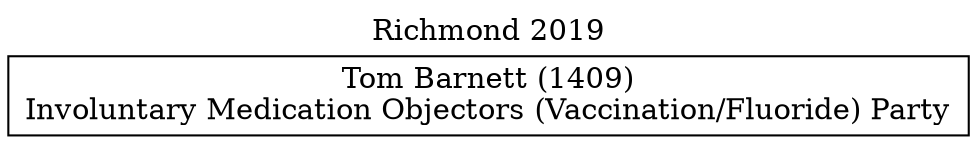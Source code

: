 // House preference flow
digraph "Tom Barnett (1409)_Richmond_2019" {
	graph [label="Richmond 2019" labelloc=t mclimit=10]
	node [shape=box]
	"Tom Barnett (1409)" [label="Tom Barnett (1409)
Involuntary Medication Objectors (Vaccination/Fluoride) Party"]
}
